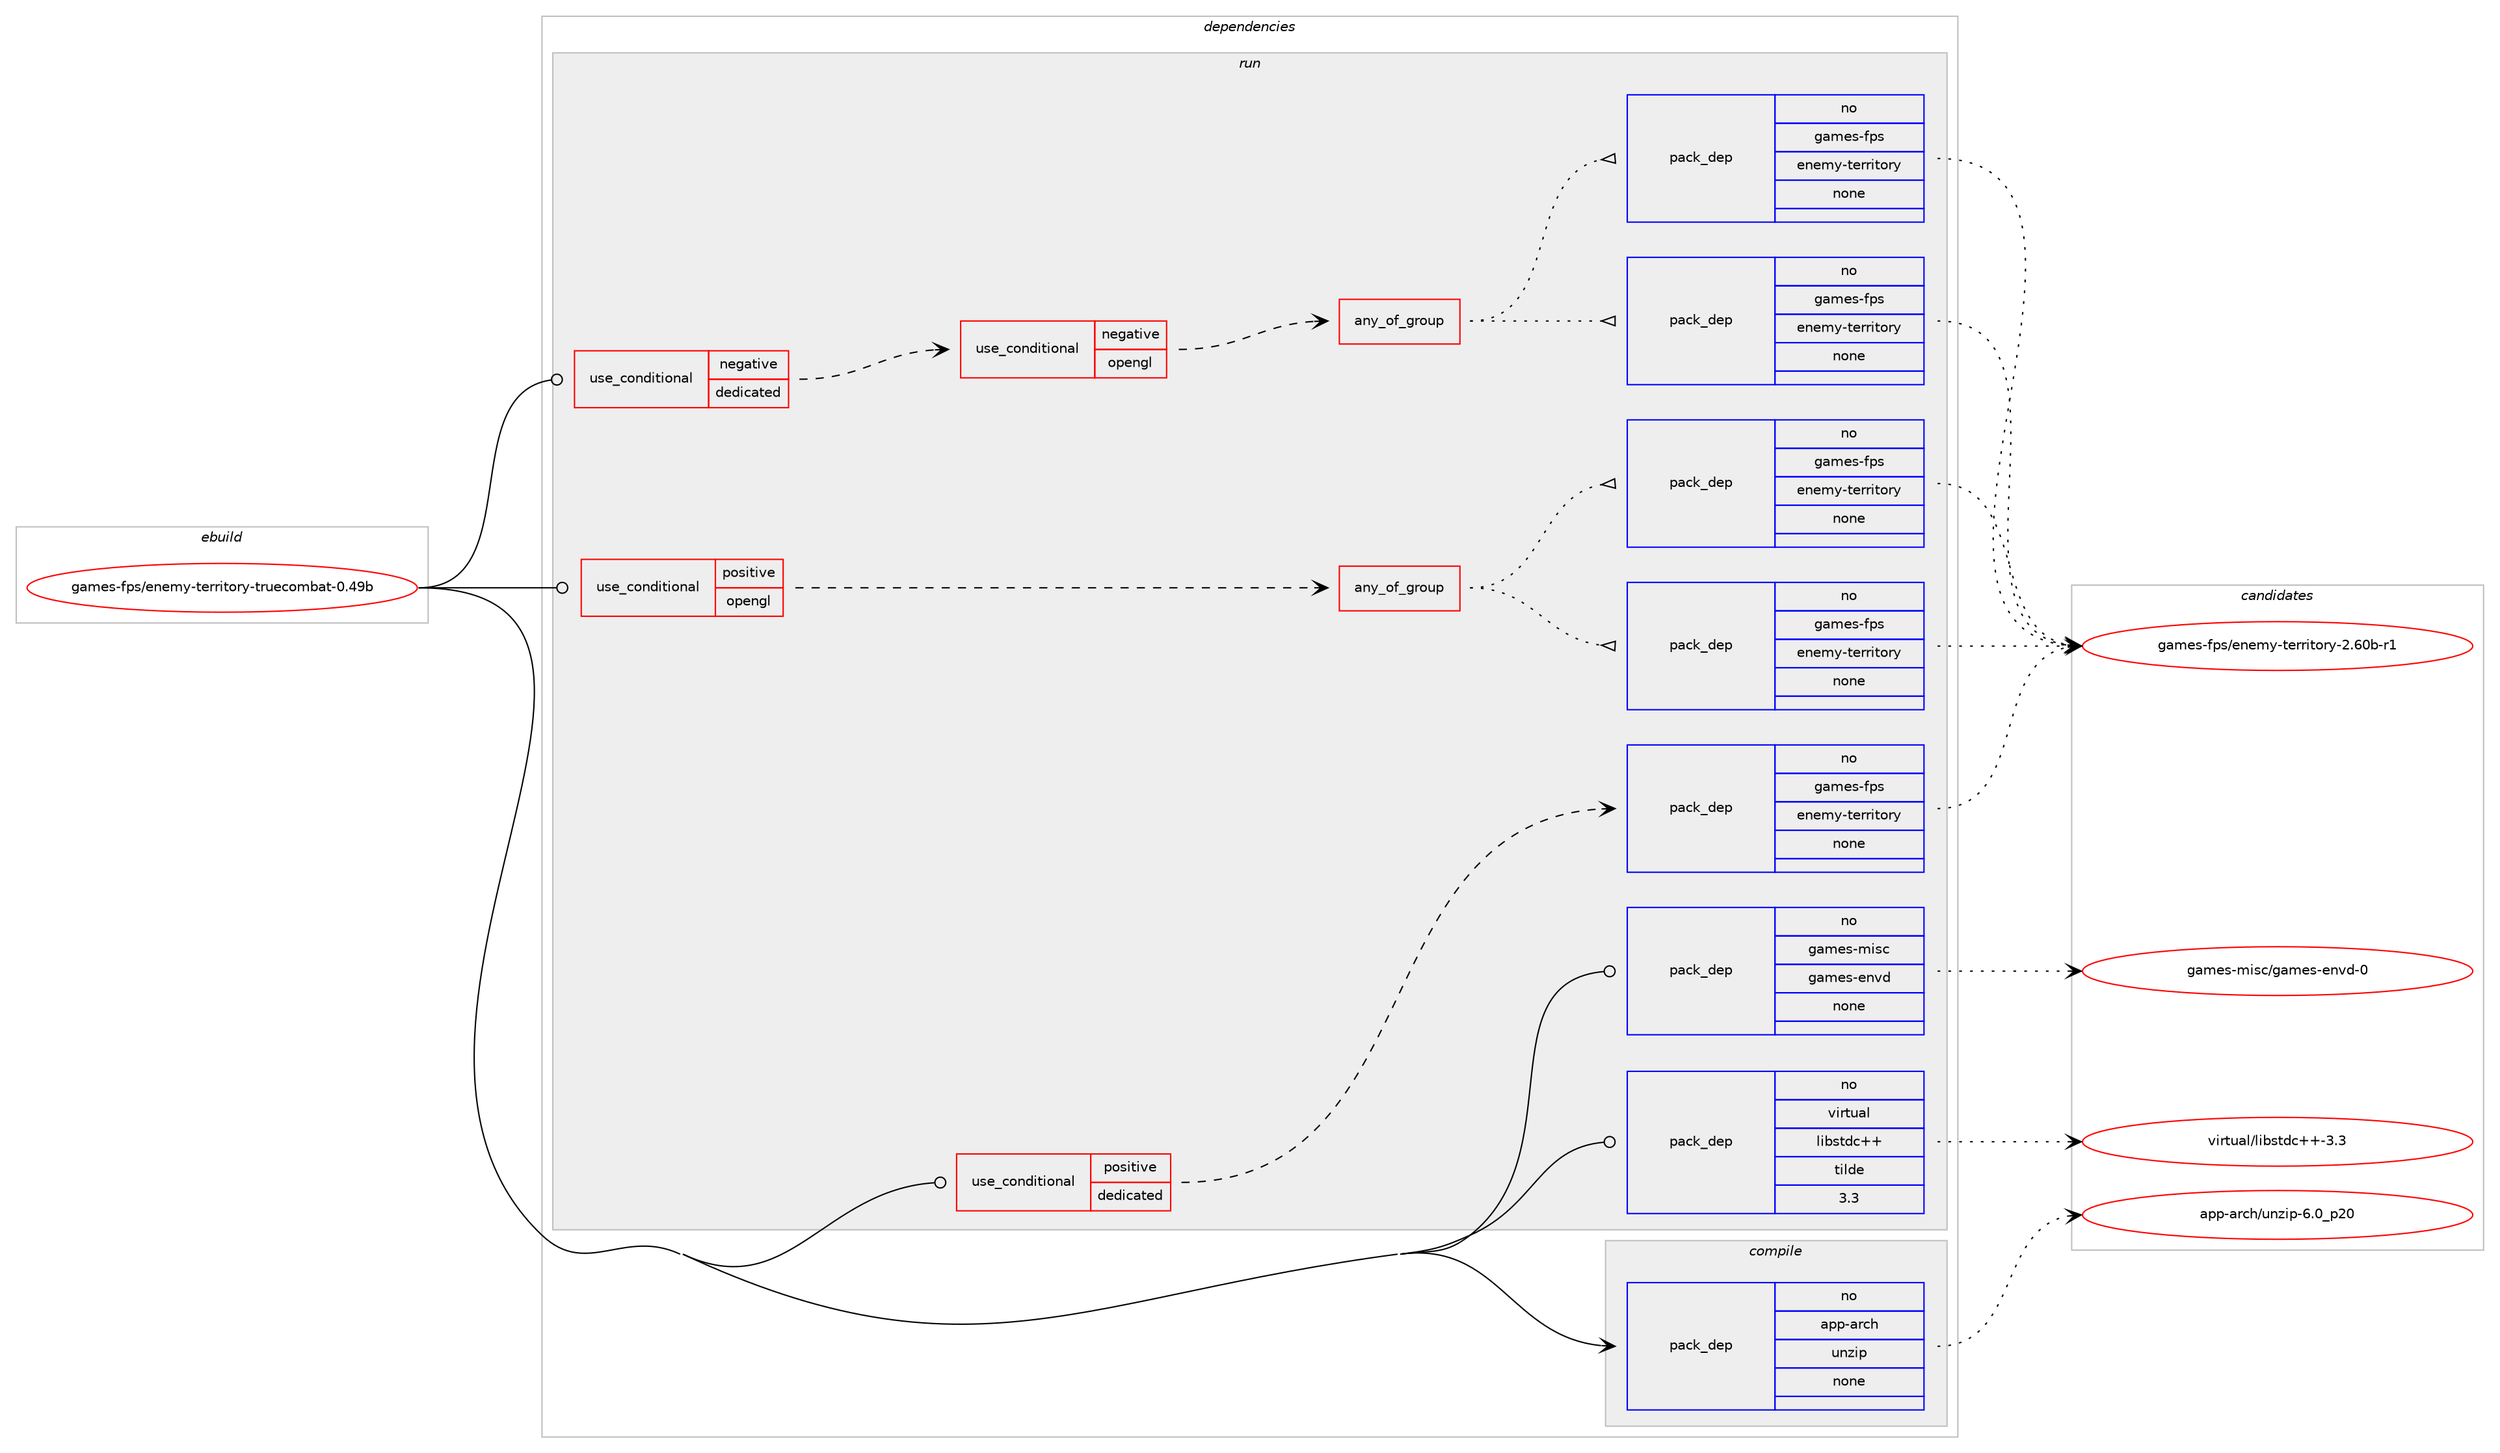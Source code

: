 digraph prolog {

# *************
# Graph options
# *************

newrank=true;
concentrate=true;
compound=true;
graph [rankdir=LR,fontname=Helvetica,fontsize=10,ranksep=1.5];#, ranksep=2.5, nodesep=0.2];
edge  [arrowhead=vee];
node  [fontname=Helvetica,fontsize=10];

# **********
# The ebuild
# **********

subgraph cluster_leftcol {
color=gray;
rank=same;
label=<<i>ebuild</i>>;
id [label="games-fps/enemy-territory-truecombat-0.49b", color=red, width=4, href="../games-fps/enemy-territory-truecombat-0.49b.svg"];
}

# ****************
# The dependencies
# ****************

subgraph cluster_midcol {
color=gray;
label=<<i>dependencies</i>>;
subgraph cluster_compile {
fillcolor="#eeeeee";
style=filled;
label=<<i>compile</i>>;
subgraph pack213591 {
dependency298482 [label=<<TABLE BORDER="0" CELLBORDER="1" CELLSPACING="0" CELLPADDING="4" WIDTH="220"><TR><TD ROWSPAN="6" CELLPADDING="30">pack_dep</TD></TR><TR><TD WIDTH="110">no</TD></TR><TR><TD>app-arch</TD></TR><TR><TD>unzip</TD></TR><TR><TD>none</TD></TR><TR><TD></TD></TR></TABLE>>, shape=none, color=blue];
}
id:e -> dependency298482:w [weight=20,style="solid",arrowhead="vee"];
}
subgraph cluster_compileandrun {
fillcolor="#eeeeee";
style=filled;
label=<<i>compile and run</i>>;
}
subgraph cluster_run {
fillcolor="#eeeeee";
style=filled;
label=<<i>run</i>>;
subgraph cond80374 {
dependency298483 [label=<<TABLE BORDER="0" CELLBORDER="1" CELLSPACING="0" CELLPADDING="4"><TR><TD ROWSPAN="3" CELLPADDING="10">use_conditional</TD></TR><TR><TD>negative</TD></TR><TR><TD>dedicated</TD></TR></TABLE>>, shape=none, color=red];
subgraph cond80375 {
dependency298484 [label=<<TABLE BORDER="0" CELLBORDER="1" CELLSPACING="0" CELLPADDING="4"><TR><TD ROWSPAN="3" CELLPADDING="10">use_conditional</TD></TR><TR><TD>negative</TD></TR><TR><TD>opengl</TD></TR></TABLE>>, shape=none, color=red];
subgraph any4464 {
dependency298485 [label=<<TABLE BORDER="0" CELLBORDER="1" CELLSPACING="0" CELLPADDING="4"><TR><TD CELLPADDING="10">any_of_group</TD></TR></TABLE>>, shape=none, color=red];subgraph pack213592 {
dependency298486 [label=<<TABLE BORDER="0" CELLBORDER="1" CELLSPACING="0" CELLPADDING="4" WIDTH="220"><TR><TD ROWSPAN="6" CELLPADDING="30">pack_dep</TD></TR><TR><TD WIDTH="110">no</TD></TR><TR><TD>games-fps</TD></TR><TR><TD>enemy-territory</TD></TR><TR><TD>none</TD></TR><TR><TD></TD></TR></TABLE>>, shape=none, color=blue];
}
dependency298485:e -> dependency298486:w [weight=20,style="dotted",arrowhead="oinv"];
subgraph pack213593 {
dependency298487 [label=<<TABLE BORDER="0" CELLBORDER="1" CELLSPACING="0" CELLPADDING="4" WIDTH="220"><TR><TD ROWSPAN="6" CELLPADDING="30">pack_dep</TD></TR><TR><TD WIDTH="110">no</TD></TR><TR><TD>games-fps</TD></TR><TR><TD>enemy-territory</TD></TR><TR><TD>none</TD></TR><TR><TD></TD></TR></TABLE>>, shape=none, color=blue];
}
dependency298485:e -> dependency298487:w [weight=20,style="dotted",arrowhead="oinv"];
}
dependency298484:e -> dependency298485:w [weight=20,style="dashed",arrowhead="vee"];
}
dependency298483:e -> dependency298484:w [weight=20,style="dashed",arrowhead="vee"];
}
id:e -> dependency298483:w [weight=20,style="solid",arrowhead="odot"];
subgraph cond80376 {
dependency298488 [label=<<TABLE BORDER="0" CELLBORDER="1" CELLSPACING="0" CELLPADDING="4"><TR><TD ROWSPAN="3" CELLPADDING="10">use_conditional</TD></TR><TR><TD>positive</TD></TR><TR><TD>dedicated</TD></TR></TABLE>>, shape=none, color=red];
subgraph pack213594 {
dependency298489 [label=<<TABLE BORDER="0" CELLBORDER="1" CELLSPACING="0" CELLPADDING="4" WIDTH="220"><TR><TD ROWSPAN="6" CELLPADDING="30">pack_dep</TD></TR><TR><TD WIDTH="110">no</TD></TR><TR><TD>games-fps</TD></TR><TR><TD>enemy-territory</TD></TR><TR><TD>none</TD></TR><TR><TD></TD></TR></TABLE>>, shape=none, color=blue];
}
dependency298488:e -> dependency298489:w [weight=20,style="dashed",arrowhead="vee"];
}
id:e -> dependency298488:w [weight=20,style="solid",arrowhead="odot"];
subgraph cond80377 {
dependency298490 [label=<<TABLE BORDER="0" CELLBORDER="1" CELLSPACING="0" CELLPADDING="4"><TR><TD ROWSPAN="3" CELLPADDING="10">use_conditional</TD></TR><TR><TD>positive</TD></TR><TR><TD>opengl</TD></TR></TABLE>>, shape=none, color=red];
subgraph any4465 {
dependency298491 [label=<<TABLE BORDER="0" CELLBORDER="1" CELLSPACING="0" CELLPADDING="4"><TR><TD CELLPADDING="10">any_of_group</TD></TR></TABLE>>, shape=none, color=red];subgraph pack213595 {
dependency298492 [label=<<TABLE BORDER="0" CELLBORDER="1" CELLSPACING="0" CELLPADDING="4" WIDTH="220"><TR><TD ROWSPAN="6" CELLPADDING="30">pack_dep</TD></TR><TR><TD WIDTH="110">no</TD></TR><TR><TD>games-fps</TD></TR><TR><TD>enemy-territory</TD></TR><TR><TD>none</TD></TR><TR><TD></TD></TR></TABLE>>, shape=none, color=blue];
}
dependency298491:e -> dependency298492:w [weight=20,style="dotted",arrowhead="oinv"];
subgraph pack213596 {
dependency298493 [label=<<TABLE BORDER="0" CELLBORDER="1" CELLSPACING="0" CELLPADDING="4" WIDTH="220"><TR><TD ROWSPAN="6" CELLPADDING="30">pack_dep</TD></TR><TR><TD WIDTH="110">no</TD></TR><TR><TD>games-fps</TD></TR><TR><TD>enemy-territory</TD></TR><TR><TD>none</TD></TR><TR><TD></TD></TR></TABLE>>, shape=none, color=blue];
}
dependency298491:e -> dependency298493:w [weight=20,style="dotted",arrowhead="oinv"];
}
dependency298490:e -> dependency298491:w [weight=20,style="dashed",arrowhead="vee"];
}
id:e -> dependency298490:w [weight=20,style="solid",arrowhead="odot"];
subgraph pack213597 {
dependency298494 [label=<<TABLE BORDER="0" CELLBORDER="1" CELLSPACING="0" CELLPADDING="4" WIDTH="220"><TR><TD ROWSPAN="6" CELLPADDING="30">pack_dep</TD></TR><TR><TD WIDTH="110">no</TD></TR><TR><TD>games-misc</TD></TR><TR><TD>games-envd</TD></TR><TR><TD>none</TD></TR><TR><TD></TD></TR></TABLE>>, shape=none, color=blue];
}
id:e -> dependency298494:w [weight=20,style="solid",arrowhead="odot"];
subgraph pack213598 {
dependency298495 [label=<<TABLE BORDER="0" CELLBORDER="1" CELLSPACING="0" CELLPADDING="4" WIDTH="220"><TR><TD ROWSPAN="6" CELLPADDING="30">pack_dep</TD></TR><TR><TD WIDTH="110">no</TD></TR><TR><TD>virtual</TD></TR><TR><TD>libstdc++</TD></TR><TR><TD>tilde</TD></TR><TR><TD>3.3</TD></TR></TABLE>>, shape=none, color=blue];
}
id:e -> dependency298495:w [weight=20,style="solid",arrowhead="odot"];
}
}

# **************
# The candidates
# **************

subgraph cluster_choices {
rank=same;
color=gray;
label=<<i>candidates</i>>;

subgraph choice213591 {
color=black;
nodesep=1;
choice971121124597114991044711711012210511245544648951125048 [label="app-arch/unzip-6.0_p20", color=red, width=4,href="../app-arch/unzip-6.0_p20.svg"];
dependency298482:e -> choice971121124597114991044711711012210511245544648951125048:w [style=dotted,weight="100"];
}
subgraph choice213592 {
color=black;
nodesep=1;
choice103971091011154510211211547101110101109121451161011141141051161111141214550465448984511449 [label="games-fps/enemy-territory-2.60b-r1", color=red, width=4,href="../games-fps/enemy-territory-2.60b-r1.svg"];
dependency298486:e -> choice103971091011154510211211547101110101109121451161011141141051161111141214550465448984511449:w [style=dotted,weight="100"];
}
subgraph choice213593 {
color=black;
nodesep=1;
choice103971091011154510211211547101110101109121451161011141141051161111141214550465448984511449 [label="games-fps/enemy-territory-2.60b-r1", color=red, width=4,href="../games-fps/enemy-territory-2.60b-r1.svg"];
dependency298487:e -> choice103971091011154510211211547101110101109121451161011141141051161111141214550465448984511449:w [style=dotted,weight="100"];
}
subgraph choice213594 {
color=black;
nodesep=1;
choice103971091011154510211211547101110101109121451161011141141051161111141214550465448984511449 [label="games-fps/enemy-territory-2.60b-r1", color=red, width=4,href="../games-fps/enemy-territory-2.60b-r1.svg"];
dependency298489:e -> choice103971091011154510211211547101110101109121451161011141141051161111141214550465448984511449:w [style=dotted,weight="100"];
}
subgraph choice213595 {
color=black;
nodesep=1;
choice103971091011154510211211547101110101109121451161011141141051161111141214550465448984511449 [label="games-fps/enemy-territory-2.60b-r1", color=red, width=4,href="../games-fps/enemy-territory-2.60b-r1.svg"];
dependency298492:e -> choice103971091011154510211211547101110101109121451161011141141051161111141214550465448984511449:w [style=dotted,weight="100"];
}
subgraph choice213596 {
color=black;
nodesep=1;
choice103971091011154510211211547101110101109121451161011141141051161111141214550465448984511449 [label="games-fps/enemy-territory-2.60b-r1", color=red, width=4,href="../games-fps/enemy-territory-2.60b-r1.svg"];
dependency298493:e -> choice103971091011154510211211547101110101109121451161011141141051161111141214550465448984511449:w [style=dotted,weight="100"];
}
subgraph choice213597 {
color=black;
nodesep=1;
choice1039710910111545109105115994710397109101115451011101181004548 [label="games-misc/games-envd-0", color=red, width=4,href="../games-misc/games-envd-0.svg"];
dependency298494:e -> choice1039710910111545109105115994710397109101115451011101181004548:w [style=dotted,weight="100"];
}
subgraph choice213598 {
color=black;
nodesep=1;
choice11810511411611797108471081059811511610099434345514651 [label="virtual/libstdc++-3.3", color=red, width=4,href="../virtual/libstdc++-3.3.svg"];
dependency298495:e -> choice11810511411611797108471081059811511610099434345514651:w [style=dotted,weight="100"];
}
}

}
